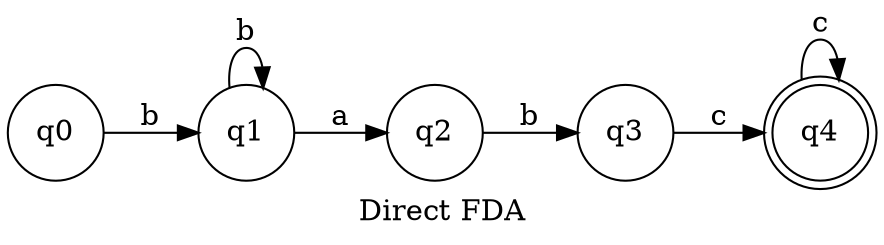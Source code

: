 // AFN
digraph {
	rankdir=LR
	label="Direct FDA"
	1616122912096 [label=q0 shape=circle]
	1616122911904 [label=q1 shape=circle]
	1616122911664 [label=q2 shape=circle]
	1616122911520 [label=q3 shape=circle]
	1616123035952 [label=q4 shape=doublecircle]
	1616123035952 -> 1616123035952 [label=c]
	1616122911520 -> 1616123035952 [label=c]
	1616122911664 -> 1616122911520 [label=b]
	1616122911904 -> 1616122911664 [label=a]
	1616122911904 -> 1616122911904 [label=b]
	1616122912096 -> 1616122911904 [label=b]
}
